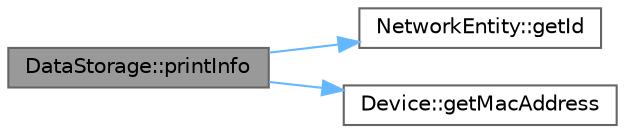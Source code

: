 digraph "DataStorage::printInfo"
{
 // LATEX_PDF_SIZE
  bgcolor="transparent";
  edge [fontname=Helvetica,fontsize=10,labelfontname=Helvetica,labelfontsize=10];
  node [fontname=Helvetica,fontsize=10,shape=box,height=0.2,width=0.4];
  rankdir="LR";
  Node1 [id="Node000001",label="DataStorage::printInfo",height=0.2,width=0.4,color="gray40", fillcolor="grey60", style="filled", fontcolor="black",tooltip="Выводит информацию о хранилище в человекочитаемом формате."];
  Node1 -> Node2 [id="edge1_Node000001_Node000002",color="steelblue1",style="solid",tooltip=" "];
  Node2 [id="Node000002",label="NetworkEntity::getId",height=0.2,width=0.4,color="grey40", fillcolor="white", style="filled",URL="$class_network_entity.html#aebf4ef347e0f3355bc969520eecb100a",tooltip="Возвращает идентификатор сущности."];
  Node1 -> Node3 [id="edge2_Node000001_Node000003",color="steelblue1",style="solid",tooltip=" "];
  Node3 [id="Node000003",label="Device::getMacAddress",height=0.2,width=0.4,color="grey40", fillcolor="white", style="filled",URL="$class_device.html#af72cbe72b48a19c95899eb5a538a99d9",tooltip="Возвращает MAC-адрес устройства."];
}
